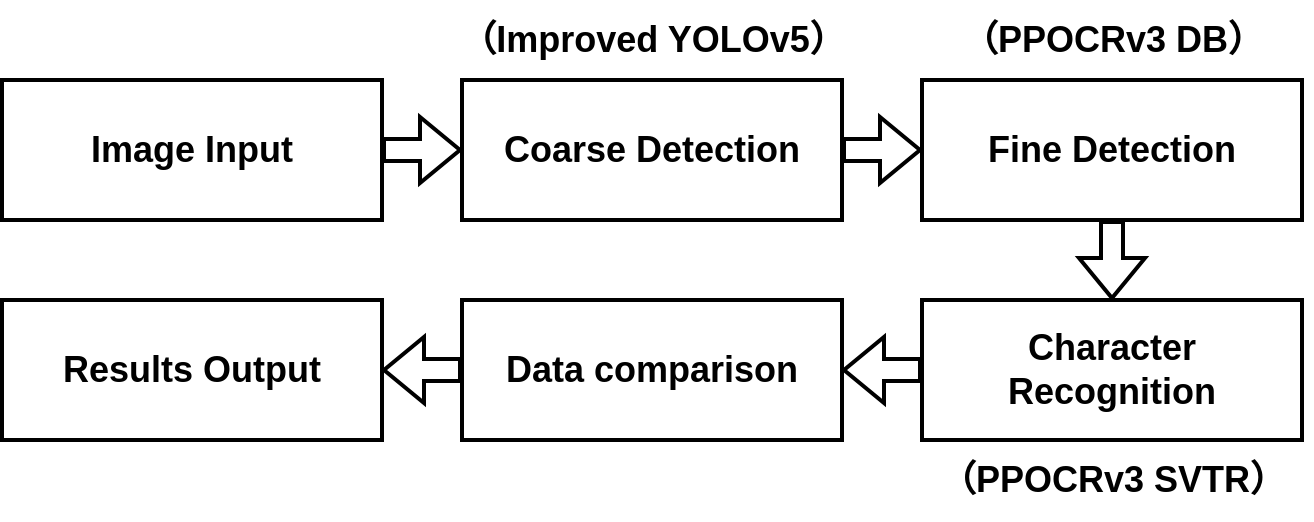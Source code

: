 <mxfile version="20.2.3" type="github"><diagram id="EcNPvJ_KVnrHWTG5sL3K" name="第 1 页"><mxGraphModel dx="2249" dy="761" grid="1" gridSize="10" guides="1" tooltips="1" connect="1" arrows="1" fold="1" page="1" pageScale="1" pageWidth="827" pageHeight="1169" math="0" shadow="0"><root><mxCell id="0"/><mxCell id="1" parent="0"/><mxCell id="tYRnvYFM0orDrlEpNov6-1" value="&lt;font style=&quot;font-size: 18px;&quot;&gt;Image Input&lt;/font&gt;" style="rounded=0;whiteSpace=wrap;html=1;fontStyle=1;strokeWidth=2;" vertex="1" parent="1"><mxGeometry x="-110" y="190" width="190" height="70" as="geometry"/></mxCell><mxCell id="tYRnvYFM0orDrlEpNov6-2" value="&lt;span lang=&quot;EN-US&quot;&gt;&lt;font style=&quot;font-size: 18px;&quot;&gt;Coarse Detection&lt;/font&gt;&lt;/span&gt;" style="rounded=0;whiteSpace=wrap;html=1;fontStyle=1;strokeWidth=2;" vertex="1" parent="1"><mxGeometry x="120" y="190" width="190" height="70" as="geometry"/></mxCell><mxCell id="tYRnvYFM0orDrlEpNov6-4" value="" style="shape=flexArrow;endArrow=classic;html=1;rounded=0;fontSize=18;entryX=0;entryY=0.5;entryDx=0;entryDy=0;exitX=1;exitY=0.5;exitDx=0;exitDy=0;fontStyle=1;strokeWidth=2;" edge="1" parent="1" source="tYRnvYFM0orDrlEpNov6-1" target="tYRnvYFM0orDrlEpNov6-2"><mxGeometry width="50" height="50" relative="1" as="geometry"><mxPoint x="240" y="420" as="sourcePoint"/><mxPoint x="290" y="370" as="targetPoint"/></mxGeometry></mxCell><mxCell id="tYRnvYFM0orDrlEpNov6-5" value="（Improved YOLOv5）" style="text;html=1;align=center;verticalAlign=middle;resizable=0;points=[];autosize=1;strokeColor=none;fillColor=none;fontSize=18;fontStyle=1;strokeWidth=2;" vertex="1" parent="1"><mxGeometry x="105" y="150" width="220" height="40" as="geometry"/></mxCell><mxCell id="tYRnvYFM0orDrlEpNov6-6" value="" style="shape=flexArrow;endArrow=classic;html=1;rounded=0;fontSize=18;exitX=1;exitY=0.5;exitDx=0;exitDy=0;entryX=0;entryY=0.5;entryDx=0;entryDy=0;fontStyle=1;strokeWidth=2;" edge="1" parent="1" source="tYRnvYFM0orDrlEpNov6-2" target="tYRnvYFM0orDrlEpNov6-7"><mxGeometry width="50" height="50" relative="1" as="geometry"><mxPoint x="310" y="224.5" as="sourcePoint"/><mxPoint x="340" y="225" as="targetPoint"/></mxGeometry></mxCell><mxCell id="tYRnvYFM0orDrlEpNov6-7" value="&lt;span style=&quot;font-size: 18px;&quot; lang=&quot;EN-US&quot;&gt;Fine Detection&lt;/span&gt;" style="rounded=0;whiteSpace=wrap;html=1;fontStyle=1;strokeWidth=2;" vertex="1" parent="1"><mxGeometry x="350" y="190" width="190" height="70" as="geometry"/></mxCell><mxCell id="tYRnvYFM0orDrlEpNov6-9" value="（PPOCRv3&amp;nbsp;DB）" style="text;html=1;align=center;verticalAlign=middle;resizable=0;points=[];autosize=1;strokeColor=none;fillColor=none;fontSize=18;fontStyle=1;strokeWidth=2;" vertex="1" parent="1"><mxGeometry x="360" y="150" width="170" height="40" as="geometry"/></mxCell><mxCell id="tYRnvYFM0orDrlEpNov6-10" value="&lt;font style=&quot;font-size: 18px;&quot;&gt;Character Recognition&lt;/font&gt;" style="rounded=0;whiteSpace=wrap;html=1;fontStyle=1;strokeWidth=2;" vertex="1" parent="1"><mxGeometry x="350" y="300" width="190" height="70" as="geometry"/></mxCell><mxCell id="tYRnvYFM0orDrlEpNov6-11" value="（PPOCRv3 SVTR）" style="text;html=1;align=center;verticalAlign=middle;resizable=0;points=[];autosize=1;strokeColor=none;fillColor=none;fontSize=18;fontStyle=1;strokeWidth=2;" vertex="1" parent="1"><mxGeometry x="345" y="370" width="200" height="40" as="geometry"/></mxCell><mxCell id="tYRnvYFM0orDrlEpNov6-12" value="" style="shape=flexArrow;endArrow=classic;html=1;rounded=0;fontSize=18;exitX=0.5;exitY=1;exitDx=0;exitDy=0;entryX=0.5;entryY=0;entryDx=0;entryDy=0;fontStyle=1;strokeWidth=2;" edge="1" parent="1" source="tYRnvYFM0orDrlEpNov6-7" target="tYRnvYFM0orDrlEpNov6-10"><mxGeometry width="50" height="50" relative="1" as="geometry"><mxPoint x="300" y="235" as="sourcePoint"/><mxPoint x="340" y="235" as="targetPoint"/></mxGeometry></mxCell><mxCell id="tYRnvYFM0orDrlEpNov6-13" value="" style="shape=flexArrow;endArrow=classic;html=1;rounded=0;fontSize=18;exitX=0;exitY=0.5;exitDx=0;exitDy=0;entryX=1;entryY=0.5;entryDx=0;entryDy=0;fontStyle=1;strokeWidth=2;" edge="1" parent="1" source="tYRnvYFM0orDrlEpNov6-10" target="tYRnvYFM0orDrlEpNov6-14"><mxGeometry width="50" height="50" relative="1" as="geometry"><mxPoint x="300" y="235" as="sourcePoint"/><mxPoint x="300" y="330" as="targetPoint"/></mxGeometry></mxCell><mxCell id="tYRnvYFM0orDrlEpNov6-14" value="&lt;font style=&quot;font-size: 18px;&quot;&gt;Data comparison&lt;/font&gt;" style="rounded=0;whiteSpace=wrap;html=1;fontStyle=1;strokeWidth=2;" vertex="1" parent="1"><mxGeometry x="120" y="300" width="190" height="70" as="geometry"/></mxCell><mxCell id="tYRnvYFM0orDrlEpNov6-15" value="&lt;font style=&quot;font-size: 18px;&quot;&gt;Results Output&lt;/font&gt;" style="rounded=0;whiteSpace=wrap;html=1;fontStyle=1;strokeWidth=2;" vertex="1" parent="1"><mxGeometry x="-110" y="300" width="190" height="70" as="geometry"/></mxCell><mxCell id="tYRnvYFM0orDrlEpNov6-16" value="" style="shape=flexArrow;endArrow=classic;html=1;rounded=0;fontSize=18;exitX=0;exitY=0.5;exitDx=0;exitDy=0;entryX=1;entryY=0.5;entryDx=0;entryDy=0;fontStyle=1;strokeWidth=2;" edge="1" parent="1" source="tYRnvYFM0orDrlEpNov6-14" target="tYRnvYFM0orDrlEpNov6-15"><mxGeometry width="50" height="50" relative="1" as="geometry"><mxPoint x="340" y="345" as="sourcePoint"/><mxPoint x="300" y="345" as="targetPoint"/></mxGeometry></mxCell></root></mxGraphModel></diagram></mxfile>